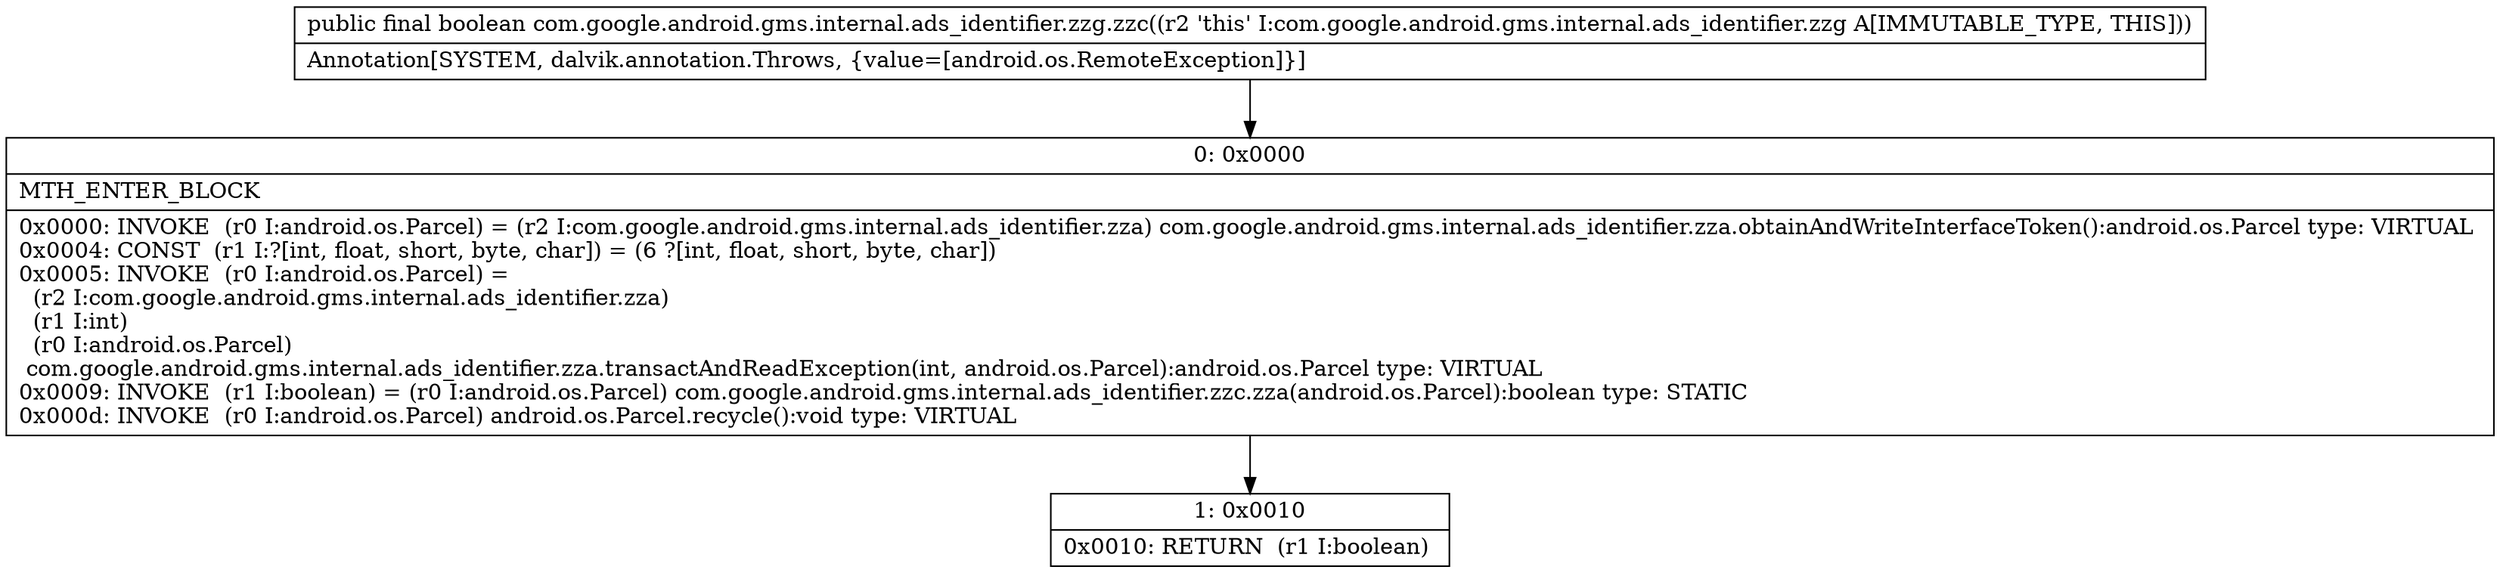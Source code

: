 digraph "CFG forcom.google.android.gms.internal.ads_identifier.zzg.zzc()Z" {
Node_0 [shape=record,label="{0\:\ 0x0000|MTH_ENTER_BLOCK\l|0x0000: INVOKE  (r0 I:android.os.Parcel) = (r2 I:com.google.android.gms.internal.ads_identifier.zza) com.google.android.gms.internal.ads_identifier.zza.obtainAndWriteInterfaceToken():android.os.Parcel type: VIRTUAL \l0x0004: CONST  (r1 I:?[int, float, short, byte, char]) = (6 ?[int, float, short, byte, char]) \l0x0005: INVOKE  (r0 I:android.os.Parcel) = \l  (r2 I:com.google.android.gms.internal.ads_identifier.zza)\l  (r1 I:int)\l  (r0 I:android.os.Parcel)\l com.google.android.gms.internal.ads_identifier.zza.transactAndReadException(int, android.os.Parcel):android.os.Parcel type: VIRTUAL \l0x0009: INVOKE  (r1 I:boolean) = (r0 I:android.os.Parcel) com.google.android.gms.internal.ads_identifier.zzc.zza(android.os.Parcel):boolean type: STATIC \l0x000d: INVOKE  (r0 I:android.os.Parcel) android.os.Parcel.recycle():void type: VIRTUAL \l}"];
Node_1 [shape=record,label="{1\:\ 0x0010|0x0010: RETURN  (r1 I:boolean) \l}"];
MethodNode[shape=record,label="{public final boolean com.google.android.gms.internal.ads_identifier.zzg.zzc((r2 'this' I:com.google.android.gms.internal.ads_identifier.zzg A[IMMUTABLE_TYPE, THIS]))  | Annotation[SYSTEM, dalvik.annotation.Throws, \{value=[android.os.RemoteException]\}]\l}"];
MethodNode -> Node_0;
Node_0 -> Node_1;
}


